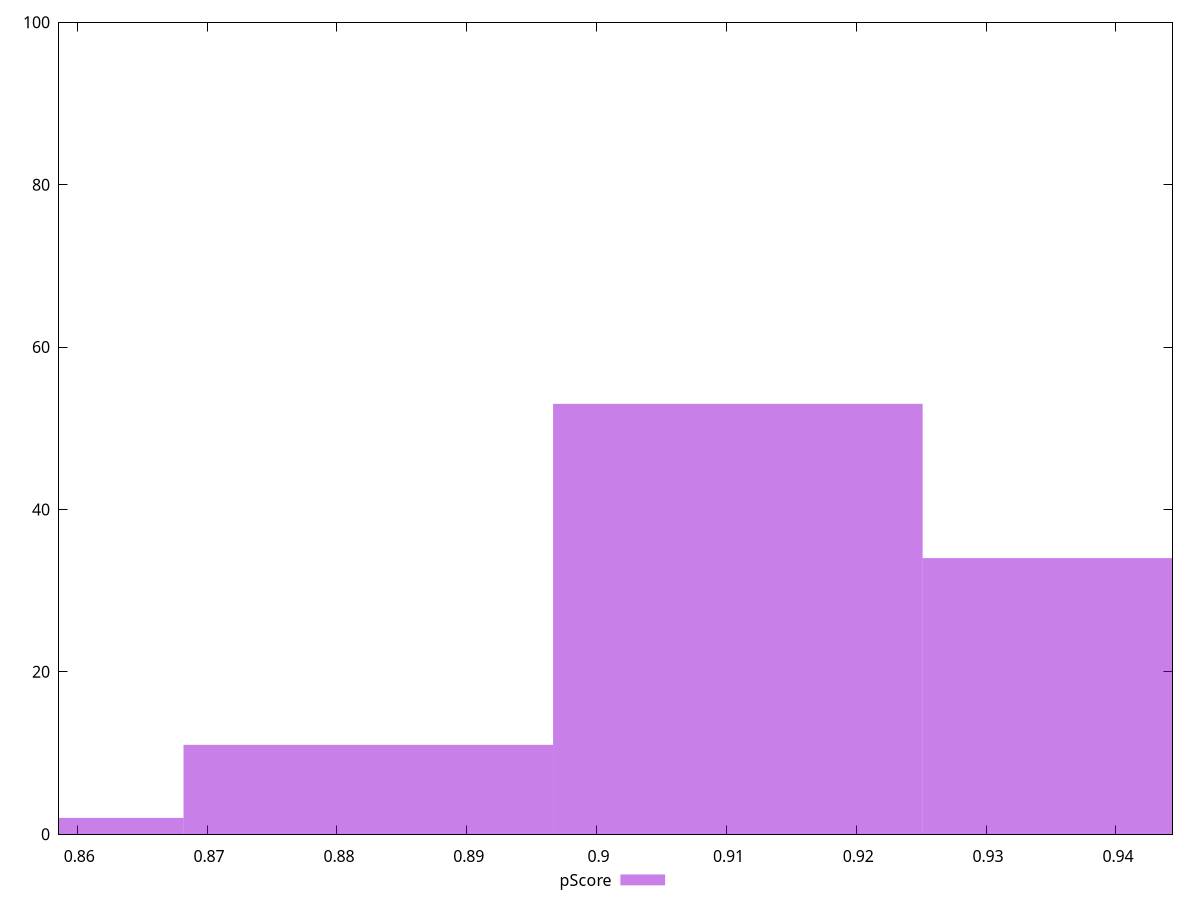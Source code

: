 reset

$pScore <<EOF
0.8824200334715352 11
0.9108851958415847 53
0.8539548711014856 2
0.9393503582116342 34
EOF

set key outside below
set boxwidth 0.02846516237004952
set xrange [0.8585974897583137:0.944361059738024]
set yrange [0:100]
set trange [0:100]
set style fill transparent solid 0.5 noborder
set terminal svg size 640, 490 enhanced background rgb 'white'
set output "report_00009_2021-02-08T22-37-41.559Z/bootup-time/samples/pages/pScore/histogram.svg"

plot $pScore title "pScore" with boxes

reset
